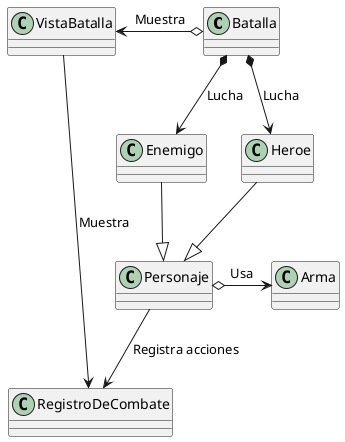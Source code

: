 @startuml ClasesSimple

Batalla o-l-> VistaBatalla : Muestra 

Personaje <|-u- Heroe
Personaje <|-u- Enemigo

Batalla *-d-> Heroe : Lucha 
Batalla *-d-> Enemigo : Lucha 

Personaje o-r-> Arma : Usa 

Personaje --> RegistroDeCombate : Registra acciones 
VistaBatalla --> RegistroDeCombate : Muestra 



@enduml